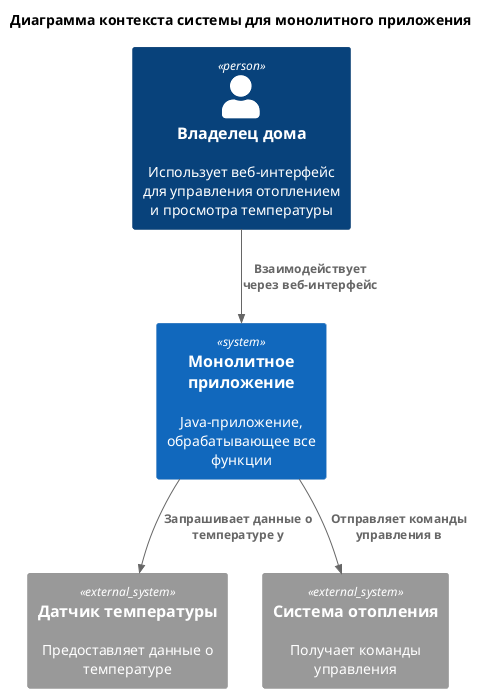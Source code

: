 @startuml
!include <C4/C4_Context>

title Диаграмма контекста системы для монолитного приложения

Person(user, "Владелец дома", "Использует веб-интерфейс для управления отоплением и просмотра температуры")
System(monolith, "Монолитное приложение", "Java-приложение, обрабатывающее все функции")
System_Ext(sensor, "Датчик температуры", "Предоставляет данные о температуре")
System_Ext(heating, "Система отопления", "Получает команды управления")

Rel(user, monolith, "Взаимодействует через веб-интерфейс")
Rel(monolith, sensor, "Запрашивает данные о температуре у")
Rel(monolith, heating, "Отправляет команды управления в")

@enduml
